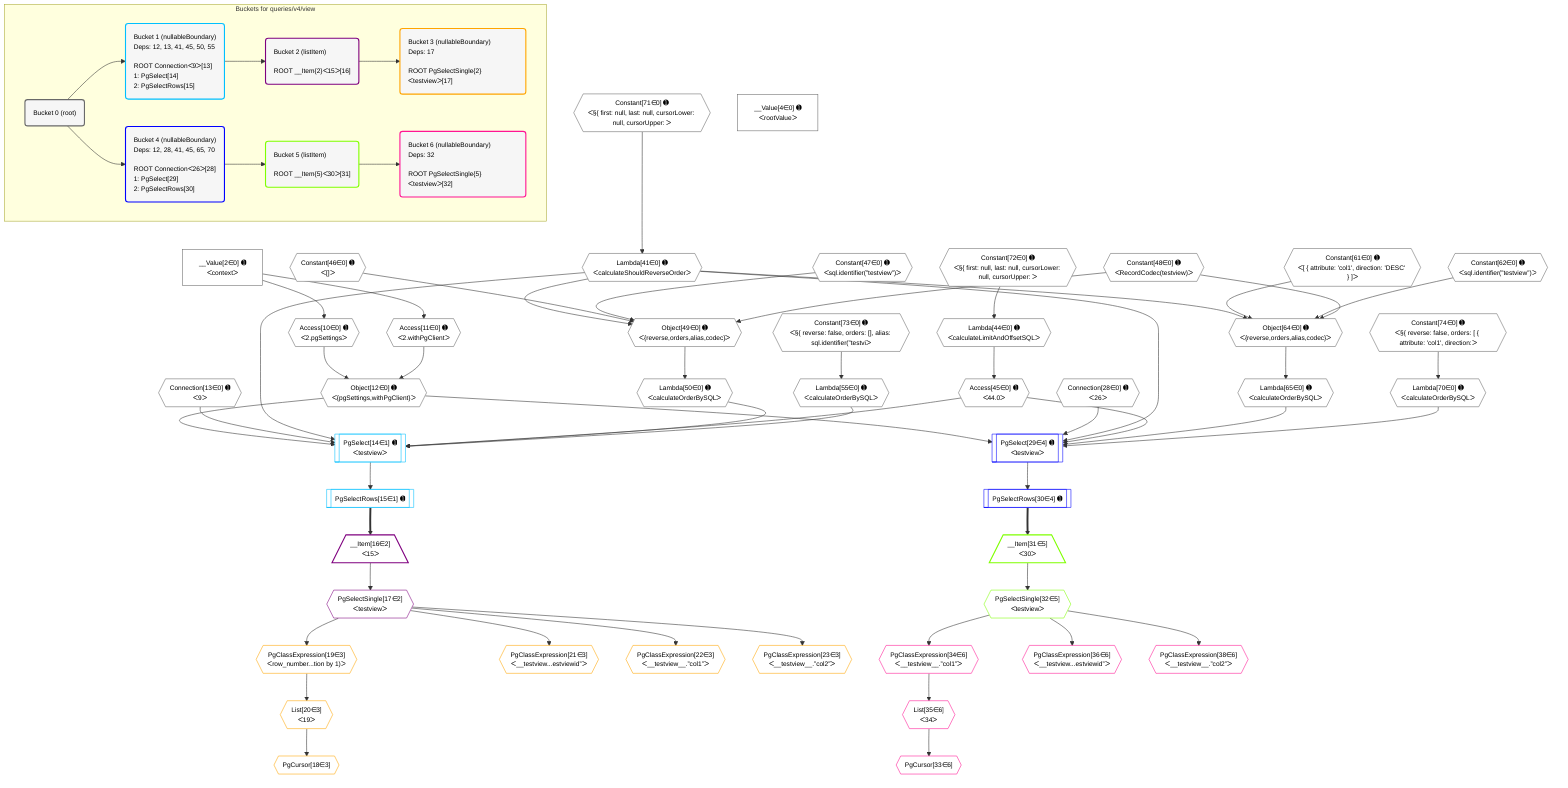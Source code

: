 %%{init: {'themeVariables': { 'fontSize': '12px'}}}%%
graph TD
    classDef path fill:#eee,stroke:#000,color:#000
    classDef plan fill:#fff,stroke-width:1px,color:#000
    classDef itemplan fill:#fff,stroke-width:2px,color:#000
    classDef unbatchedplan fill:#dff,stroke-width:1px,color:#000
    classDef sideeffectplan fill:#fcc,stroke-width:2px,color:#000
    classDef bucket fill:#f6f6f6,color:#000,stroke-width:2px,text-align:left


    %% plan dependencies
    Object49{{"Object[49∈0] ➊<br />ᐸ{reverse,orders,alias,codec}ᐳ"}}:::plan
    Lambda41{{"Lambda[41∈0] ➊<br />ᐸcalculateShouldReverseOrderᐳ"}}:::plan
    Constant46{{"Constant[46∈0] ➊<br />ᐸ[]ᐳ"}}:::plan
    Constant47{{"Constant[47∈0] ➊<br />ᐸsql.identifier(”testview”)ᐳ"}}:::plan
    Constant48{{"Constant[48∈0] ➊<br />ᐸRecordCodec(testview)ᐳ"}}:::plan
    Lambda41 & Constant46 & Constant47 & Constant48 --> Object49
    Object64{{"Object[64∈0] ➊<br />ᐸ{reverse,orders,alias,codec}ᐳ"}}:::plan
    Constant61{{"Constant[61∈0] ➊<br />ᐸ[ { attribute: 'col1', direction: 'DESC' } ]ᐳ"}}:::plan
    Constant62{{"Constant[62∈0] ➊<br />ᐸsql.identifier(”testview”)ᐳ"}}:::plan
    Lambda41 & Constant61 & Constant62 & Constant48 --> Object64
    Object12{{"Object[12∈0] ➊<br />ᐸ{pgSettings,withPgClient}ᐳ"}}:::plan
    Access10{{"Access[10∈0] ➊<br />ᐸ2.pgSettingsᐳ"}}:::plan
    Access11{{"Access[11∈0] ➊<br />ᐸ2.withPgClientᐳ"}}:::plan
    Access10 & Access11 --> Object12
    __Value2["__Value[2∈0] ➊<br />ᐸcontextᐳ"]:::plan
    __Value2 --> Access10
    __Value2 --> Access11
    Constant71{{"Constant[71∈0] ➊<br />ᐸ§{ first: null, last: null, cursorLower: null, cursorUpper: ᐳ"}}:::plan
    Constant71 --> Lambda41
    Lambda44{{"Lambda[44∈0] ➊<br />ᐸcalculateLimitAndOffsetSQLᐳ"}}:::plan
    Constant72{{"Constant[72∈0] ➊<br />ᐸ§{ first: null, last: null, cursorLower: null, cursorUpper: ᐳ"}}:::plan
    Constant72 --> Lambda44
    Access45{{"Access[45∈0] ➊<br />ᐸ44.0ᐳ"}}:::plan
    Lambda44 --> Access45
    Lambda50{{"Lambda[50∈0] ➊<br />ᐸcalculateOrderBySQLᐳ"}}:::plan
    Object49 --> Lambda50
    Lambda55{{"Lambda[55∈0] ➊<br />ᐸcalculateOrderBySQLᐳ"}}:::plan
    Constant73{{"Constant[73∈0] ➊<br />ᐸ§{ reverse: false, orders: [], alias: sql.identifier(”testviᐳ"}}:::plan
    Constant73 --> Lambda55
    Lambda65{{"Lambda[65∈0] ➊<br />ᐸcalculateOrderBySQLᐳ"}}:::plan
    Object64 --> Lambda65
    Lambda70{{"Lambda[70∈0] ➊<br />ᐸcalculateOrderBySQLᐳ"}}:::plan
    Constant74{{"Constant[74∈0] ➊<br />ᐸ§{ reverse: false, orders: [ { attribute: 'col1', direction:ᐳ"}}:::plan
    Constant74 --> Lambda70
    __Value4["__Value[4∈0] ➊<br />ᐸrootValueᐳ"]:::plan
    Connection13{{"Connection[13∈0] ➊<br />ᐸ9ᐳ"}}:::plan
    Connection28{{"Connection[28∈0] ➊<br />ᐸ26ᐳ"}}:::plan
    PgSelect14[["PgSelect[14∈1] ➊<br />ᐸtestviewᐳ"]]:::plan
    Object12 & Connection13 & Lambda41 & Access45 & Lambda50 & Lambda55 --> PgSelect14
    PgSelectRows15[["PgSelectRows[15∈1] ➊"]]:::plan
    PgSelect14 --> PgSelectRows15
    __Item16[/"__Item[16∈2]<br />ᐸ15ᐳ"\]:::itemplan
    PgSelectRows15 ==> __Item16
    PgSelectSingle17{{"PgSelectSingle[17∈2]<br />ᐸtestviewᐳ"}}:::plan
    __Item16 --> PgSelectSingle17
    PgCursor18{{"PgCursor[18∈3]"}}:::plan
    List20{{"List[20∈3]<br />ᐸ19ᐳ"}}:::plan
    List20 --> PgCursor18
    PgClassExpression19{{"PgClassExpression[19∈3]<br />ᐸrow_number...tion by 1)ᐳ"}}:::plan
    PgSelectSingle17 --> PgClassExpression19
    PgClassExpression19 --> List20
    PgClassExpression21{{"PgClassExpression[21∈3]<br />ᐸ__testview...estviewid”ᐳ"}}:::plan
    PgSelectSingle17 --> PgClassExpression21
    PgClassExpression22{{"PgClassExpression[22∈3]<br />ᐸ__testview__.”col1”ᐳ"}}:::plan
    PgSelectSingle17 --> PgClassExpression22
    PgClassExpression23{{"PgClassExpression[23∈3]<br />ᐸ__testview__.”col2”ᐳ"}}:::plan
    PgSelectSingle17 --> PgClassExpression23
    PgSelect29[["PgSelect[29∈4] ➊<br />ᐸtestviewᐳ"]]:::plan
    Object12 & Connection28 & Lambda41 & Access45 & Lambda65 & Lambda70 --> PgSelect29
    PgSelectRows30[["PgSelectRows[30∈4] ➊"]]:::plan
    PgSelect29 --> PgSelectRows30
    __Item31[/"__Item[31∈5]<br />ᐸ30ᐳ"\]:::itemplan
    PgSelectRows30 ==> __Item31
    PgSelectSingle32{{"PgSelectSingle[32∈5]<br />ᐸtestviewᐳ"}}:::plan
    __Item31 --> PgSelectSingle32
    PgCursor33{{"PgCursor[33∈6]"}}:::plan
    List35{{"List[35∈6]<br />ᐸ34ᐳ"}}:::plan
    List35 --> PgCursor33
    PgClassExpression34{{"PgClassExpression[34∈6]<br />ᐸ__testview__.”col1”ᐳ"}}:::plan
    PgSelectSingle32 --> PgClassExpression34
    PgClassExpression34 --> List35
    PgClassExpression36{{"PgClassExpression[36∈6]<br />ᐸ__testview...estviewid”ᐳ"}}:::plan
    PgSelectSingle32 --> PgClassExpression36
    PgClassExpression38{{"PgClassExpression[38∈6]<br />ᐸ__testview__.”col2”ᐳ"}}:::plan
    PgSelectSingle32 --> PgClassExpression38

    %% define steps

    subgraph "Buckets for queries/v4/view"
    Bucket0("Bucket 0 (root)"):::bucket
    classDef bucket0 stroke:#696969
    class Bucket0,__Value2,__Value4,Access10,Access11,Object12,Connection13,Connection28,Lambda41,Lambda44,Access45,Constant46,Constant47,Constant48,Object49,Lambda50,Lambda55,Constant61,Constant62,Object64,Lambda65,Lambda70,Constant71,Constant72,Constant73,Constant74 bucket0
    Bucket1("Bucket 1 (nullableBoundary)<br />Deps: 12, 13, 41, 45, 50, 55<br /><br />ROOT Connectionᐸ9ᐳ[13]<br />1: PgSelect[14]<br />2: PgSelectRows[15]"):::bucket
    classDef bucket1 stroke:#00bfff
    class Bucket1,PgSelect14,PgSelectRows15 bucket1
    Bucket2("Bucket 2 (listItem)<br /><br />ROOT __Item{2}ᐸ15ᐳ[16]"):::bucket
    classDef bucket2 stroke:#7f007f
    class Bucket2,__Item16,PgSelectSingle17 bucket2
    Bucket3("Bucket 3 (nullableBoundary)<br />Deps: 17<br /><br />ROOT PgSelectSingle{2}ᐸtestviewᐳ[17]"):::bucket
    classDef bucket3 stroke:#ffa500
    class Bucket3,PgCursor18,PgClassExpression19,List20,PgClassExpression21,PgClassExpression22,PgClassExpression23 bucket3
    Bucket4("Bucket 4 (nullableBoundary)<br />Deps: 12, 28, 41, 45, 65, 70<br /><br />ROOT Connectionᐸ26ᐳ[28]<br />1: PgSelect[29]<br />2: PgSelectRows[30]"):::bucket
    classDef bucket4 stroke:#0000ff
    class Bucket4,PgSelect29,PgSelectRows30 bucket4
    Bucket5("Bucket 5 (listItem)<br /><br />ROOT __Item{5}ᐸ30ᐳ[31]"):::bucket
    classDef bucket5 stroke:#7fff00
    class Bucket5,__Item31,PgSelectSingle32 bucket5
    Bucket6("Bucket 6 (nullableBoundary)<br />Deps: 32<br /><br />ROOT PgSelectSingle{5}ᐸtestviewᐳ[32]"):::bucket
    classDef bucket6 stroke:#ff1493
    class Bucket6,PgCursor33,PgClassExpression34,List35,PgClassExpression36,PgClassExpression38 bucket6
    Bucket0 --> Bucket1 & Bucket4
    Bucket1 --> Bucket2
    Bucket2 --> Bucket3
    Bucket4 --> Bucket5
    Bucket5 --> Bucket6
    end